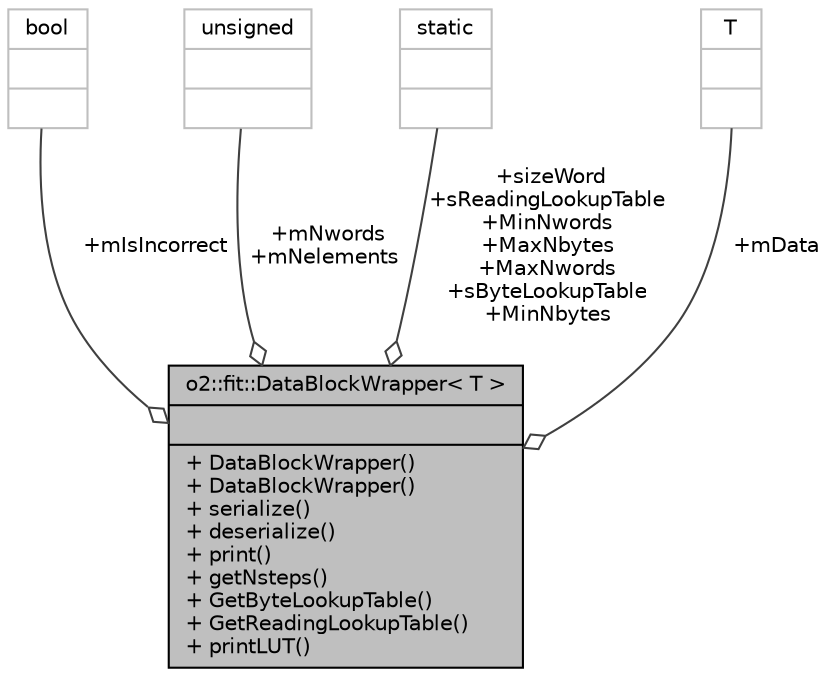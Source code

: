 digraph "o2::fit::DataBlockWrapper&lt; T &gt;"
{
 // INTERACTIVE_SVG=YES
  bgcolor="transparent";
  edge [fontname="Helvetica",fontsize="10",labelfontname="Helvetica",labelfontsize="10"];
  node [fontname="Helvetica",fontsize="10",shape=record];
  Node1 [label="{o2::fit::DataBlockWrapper\< T \>\n||+ DataBlockWrapper()\l+ DataBlockWrapper()\l+ serialize()\l+ deserialize()\l+ print()\l+ getNsteps()\l+ GetByteLookupTable()\l+ GetReadingLookupTable()\l+ printLUT()\l}",height=0.2,width=0.4,color="black", fillcolor="grey75", style="filled", fontcolor="black"];
  Node2 -> Node1 [color="grey25",fontsize="10",style="solid",label=" +mIsIncorrect" ,arrowhead="odiamond",fontname="Helvetica"];
  Node2 [label="{bool\n||}",height=0.2,width=0.4,color="grey75"];
  Node3 -> Node1 [color="grey25",fontsize="10",style="solid",label=" +mNwords\n+mNelements" ,arrowhead="odiamond",fontname="Helvetica"];
  Node3 [label="{unsigned\n||}",height=0.2,width=0.4,color="grey75"];
  Node4 -> Node1 [color="grey25",fontsize="10",style="solid",label=" +sizeWord\n+sReadingLookupTable\n+MinNwords\n+MaxNbytes\n+MaxNwords\n+sByteLookupTable\n+MinNbytes" ,arrowhead="odiamond",fontname="Helvetica"];
  Node4 [label="{static\n||}",height=0.2,width=0.4,color="grey75"];
  Node5 -> Node1 [color="grey25",fontsize="10",style="solid",label=" +mData" ,arrowhead="odiamond",fontname="Helvetica"];
  Node5 [label="{T\n||}",height=0.2,width=0.4,color="grey75"];
}
